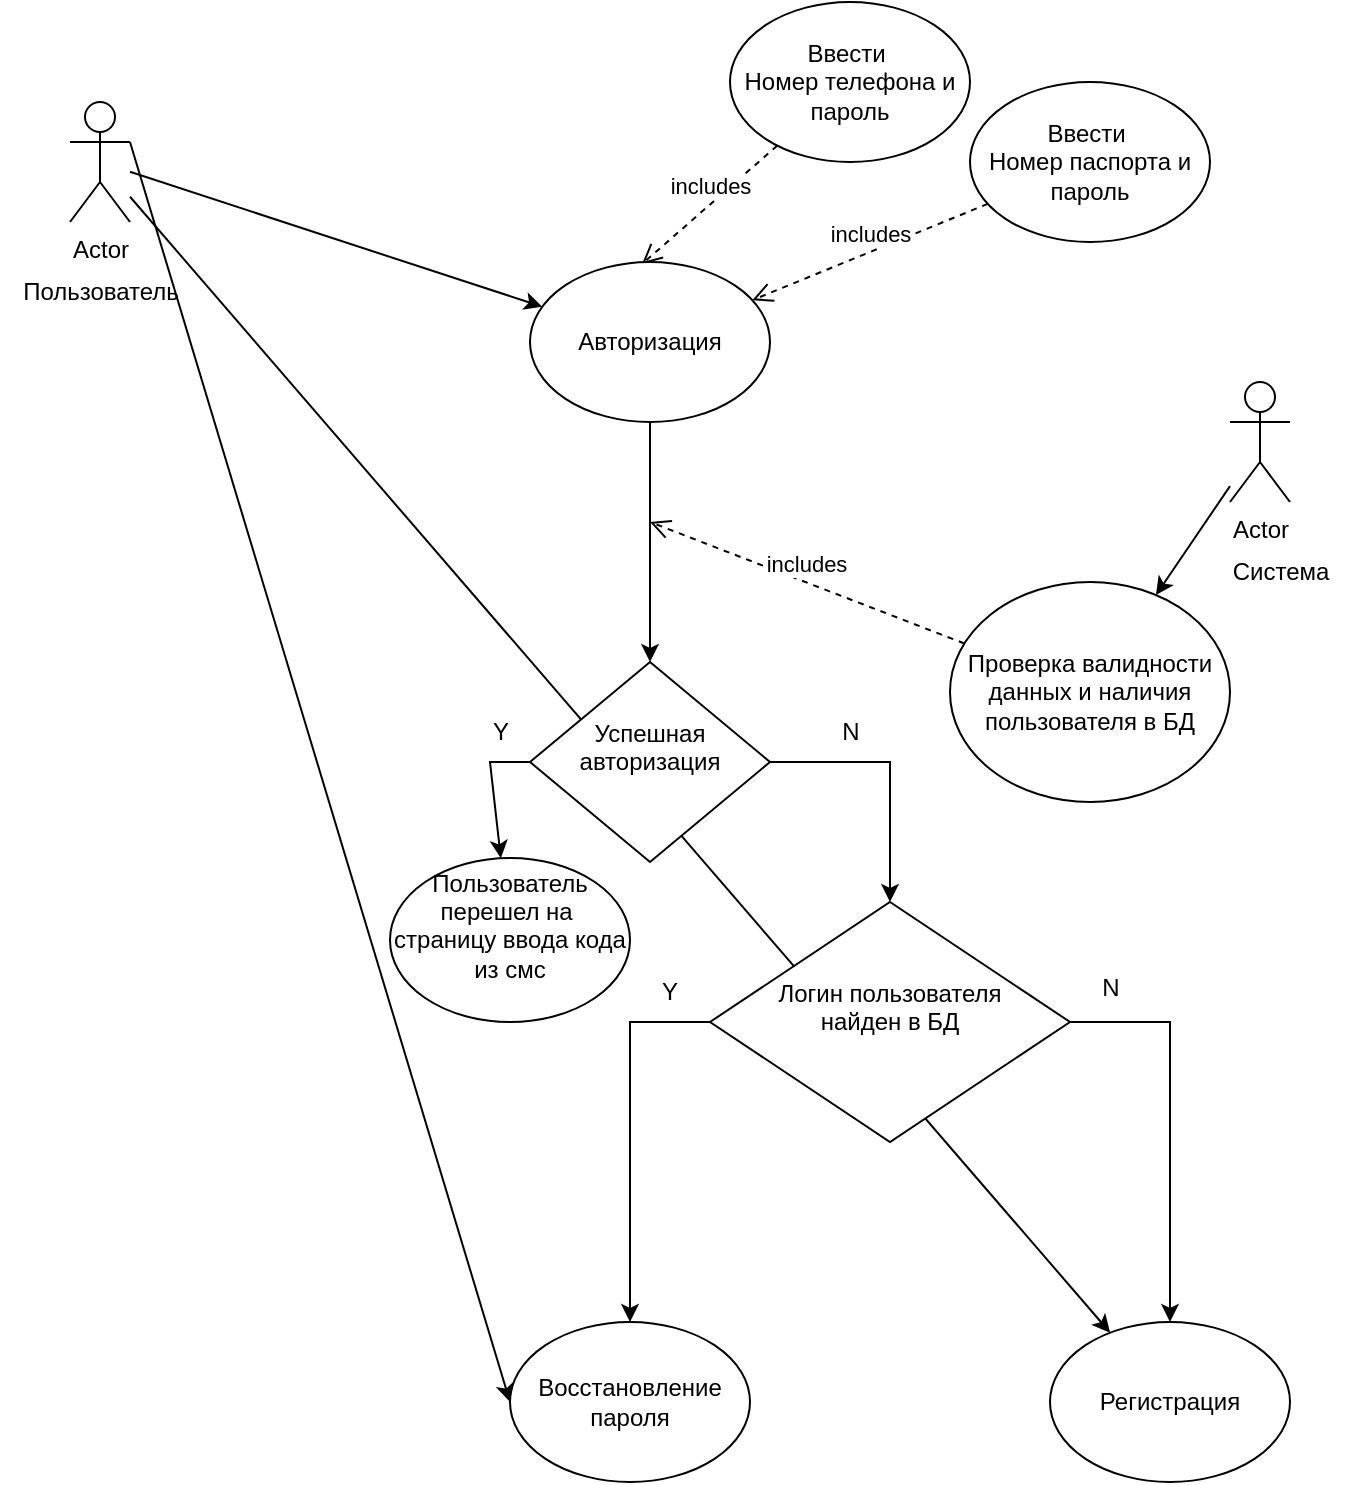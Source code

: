 <mxfile version="24.5.3" type="github">
  <diagram name="Page-1" id="e7e014a7-5840-1c2e-5031-d8a46d1fe8dd">
    <mxGraphModel dx="1022" dy="610" grid="1" gridSize="10" guides="1" tooltips="1" connect="1" arrows="1" fold="1" page="1" pageScale="1" pageWidth="1169" pageHeight="826" background="none" math="0" shadow="0">
      <root>
        <mxCell id="0" />
        <mxCell id="1" parent="0" />
        <mxCell id="z2IqkKi7Da4i0CKnVRTP-41" value="Actor" style="shape=umlActor;verticalLabelPosition=bottom;verticalAlign=top;html=1;outlineConnect=0;" parent="1" vertex="1">
          <mxGeometry x="50" y="150" width="30" height="60" as="geometry" />
        </mxCell>
        <mxCell id="z2IqkKi7Da4i0CKnVRTP-42" value="Actor" style="shape=umlActor;verticalLabelPosition=bottom;verticalAlign=top;html=1;outlineConnect=0;" parent="1" vertex="1">
          <mxGeometry x="630" y="290" width="30" height="60" as="geometry" />
        </mxCell>
        <mxCell id="z2IqkKi7Da4i0CKnVRTP-46" value="Регистрация" style="ellipse;whiteSpace=wrap;html=1;" parent="1" vertex="1">
          <mxGeometry x="540" y="760" width="120" height="80" as="geometry" />
        </mxCell>
        <mxCell id="z2IqkKi7Da4i0CKnVRTP-49" value="Восстановление пароля" style="ellipse;whiteSpace=wrap;html=1;" parent="1" vertex="1">
          <mxGeometry x="270" y="760" width="120" height="80" as="geometry" />
        </mxCell>
        <mxCell id="z2IqkKi7Da4i0CKnVRTP-50" value="Ввести&amp;nbsp;&lt;div&gt;Номер телефона и пароль&lt;/div&gt;" style="ellipse;whiteSpace=wrap;html=1;" parent="1" vertex="1">
          <mxGeometry x="380" y="100" width="120" height="80" as="geometry" />
        </mxCell>
        <mxCell id="z2IqkKi7Da4i0CKnVRTP-51" value="Ввести&amp;nbsp;&lt;div&gt;Номер паспорта и пароль&lt;/div&gt;" style="ellipse;whiteSpace=wrap;html=1;" parent="1" vertex="1">
          <mxGeometry x="500" y="140" width="120" height="80" as="geometry" />
        </mxCell>
        <mxCell id="z2IqkKi7Da4i0CKnVRTP-55" value="" style="endArrow=classic;html=1;rounded=0;" parent="1" source="z2IqkKi7Da4i0CKnVRTP-41" target="z2IqkKi7Da4i0CKnVRTP-46" edge="1">
          <mxGeometry width="50" height="50" relative="1" as="geometry">
            <mxPoint x="90" y="196" as="sourcePoint" />
            <mxPoint x="249" y="258" as="targetPoint" />
          </mxGeometry>
        </mxCell>
        <mxCell id="z2IqkKi7Da4i0CKnVRTP-57" value="" style="endArrow=classic;html=1;rounded=0;exitX=1;exitY=0.333;exitDx=0;exitDy=0;exitPerimeter=0;entryX=0;entryY=0.5;entryDx=0;entryDy=0;" parent="1" source="z2IqkKi7Da4i0CKnVRTP-41" target="z2IqkKi7Da4i0CKnVRTP-49" edge="1">
          <mxGeometry width="50" height="50" relative="1" as="geometry">
            <mxPoint x="120" y="175" as="sourcePoint" />
            <mxPoint x="170" y="125" as="targetPoint" />
          </mxGeometry>
        </mxCell>
        <mxCell id="z2IqkKi7Da4i0CKnVRTP-69" value="includes" style="html=1;verticalAlign=bottom;endArrow=open;dashed=1;endSize=8;curved=0;rounded=0;entryX=0.8;entryY=0.138;entryDx=0;entryDy=0;entryPerimeter=0;" parent="1" source="z2IqkKi7Da4i0CKnVRTP-50" edge="1">
          <mxGeometry relative="1" as="geometry">
            <mxPoint x="430" y="240" as="sourcePoint" />
            <mxPoint x="336" y="231.04" as="targetPoint" />
          </mxGeometry>
        </mxCell>
        <mxCell id="z2IqkKi7Da4i0CKnVRTP-70" value="includes" style="html=1;verticalAlign=bottom;endArrow=open;dashed=1;endSize=8;curved=0;rounded=0;" parent="1" source="z2IqkKi7Da4i0CKnVRTP-51" target="z2IqkKi7Da4i0CKnVRTP-78" edge="1">
          <mxGeometry relative="1" as="geometry">
            <mxPoint x="572.089" y="150.002" as="sourcePoint" />
            <mxPoint x="420.0" y="347.9" as="targetPoint" />
          </mxGeometry>
        </mxCell>
        <mxCell id="z2IqkKi7Da4i0CKnVRTP-71" value="Успешная авторизация&lt;div&gt;&lt;br&gt;&lt;/div&gt;" style="rhombus;whiteSpace=wrap;html=1;" parent="1" vertex="1">
          <mxGeometry x="280" y="430" width="120" height="100" as="geometry" />
        </mxCell>
        <mxCell id="z2IqkKi7Da4i0CKnVRTP-76" value="Y" style="text;html=1;align=center;verticalAlign=middle;resizable=0;points=[];autosize=1;strokeColor=none;fillColor=none;" parent="1" vertex="1">
          <mxGeometry x="250" y="450" width="30" height="30" as="geometry" />
        </mxCell>
        <mxCell id="z2IqkKi7Da4i0CKnVRTP-78" value="Авторизация" style="ellipse;whiteSpace=wrap;html=1;" parent="1" vertex="1">
          <mxGeometry x="280" y="230" width="120" height="80" as="geometry" />
        </mxCell>
        <mxCell id="z2IqkKi7Da4i0CKnVRTP-73" value="N" style="text;html=1;align=center;verticalAlign=middle;resizable=0;points=[];autosize=1;strokeColor=none;fillColor=none;" parent="1" vertex="1">
          <mxGeometry x="425" y="450" width="30" height="30" as="geometry" />
        </mxCell>
        <mxCell id="z2IqkKi7Da4i0CKnVRTP-81" value="Проверка валидности данных и наличия пользователя в БД" style="ellipse;whiteSpace=wrap;html=1;" parent="1" vertex="1">
          <mxGeometry x="490" y="390" width="140" height="110" as="geometry" />
        </mxCell>
        <mxCell id="z2IqkKi7Da4i0CKnVRTP-82" value="" style="endArrow=classic;html=1;rounded=0;" parent="1" source="z2IqkKi7Da4i0CKnVRTP-42" target="z2IqkKi7Da4i0CKnVRTP-81" edge="1">
          <mxGeometry width="50" height="50" relative="1" as="geometry">
            <mxPoint x="480" y="330" as="sourcePoint" />
            <mxPoint x="530" y="280" as="targetPoint" />
          </mxGeometry>
        </mxCell>
        <mxCell id="z2IqkKi7Da4i0CKnVRTP-86" value="includes" style="html=1;verticalAlign=bottom;endArrow=open;dashed=1;endSize=8;curved=0;rounded=0;" parent="1" source="z2IqkKi7Da4i0CKnVRTP-81" edge="1">
          <mxGeometry relative="1" as="geometry">
            <mxPoint x="519" y="211" as="sourcePoint" />
            <mxPoint x="340" y="360" as="targetPoint" />
          </mxGeometry>
        </mxCell>
        <mxCell id="z2IqkKi7Da4i0CKnVRTP-87" value="" style="endArrow=classic;html=1;rounded=0;" parent="1" source="z2IqkKi7Da4i0CKnVRTP-78" target="z2IqkKi7Da4i0CKnVRTP-71" edge="1">
          <mxGeometry width="50" height="50" relative="1" as="geometry">
            <mxPoint x="350" y="470" as="sourcePoint" />
            <mxPoint x="400" y="420" as="targetPoint" />
          </mxGeometry>
        </mxCell>
        <mxCell id="z2IqkKi7Da4i0CKnVRTP-92" value="" style="endArrow=classic;html=1;rounded=0;" parent="1" edge="1">
          <mxGeometry width="50" height="50" relative="1" as="geometry">
            <mxPoint x="400" y="480" as="sourcePoint" />
            <mxPoint x="460" y="550" as="targetPoint" />
            <Array as="points">
              <mxPoint x="460" y="480" />
            </Array>
          </mxGeometry>
        </mxCell>
        <mxCell id="z2IqkKi7Da4i0CKnVRTP-94" value="" style="endArrow=classic;html=1;rounded=0;exitX=0;exitY=0.5;exitDx=0;exitDy=0;" parent="1" source="z2IqkKi7Da4i0CKnVRTP-71" target="z2IqkKi7Da4i0CKnVRTP-95" edge="1">
          <mxGeometry width="50" height="50" relative="1" as="geometry">
            <mxPoint x="350" y="470" as="sourcePoint" />
            <mxPoint x="200" y="560" as="targetPoint" />
            <Array as="points">
              <mxPoint x="260" y="480" />
            </Array>
          </mxGeometry>
        </mxCell>
        <mxCell id="z2IqkKi7Da4i0CKnVRTP-95" value="Пользователь перешел на&amp;nbsp; страницу ввода кода из смс&lt;div&gt;&lt;br&gt;&lt;/div&gt;" style="ellipse;whiteSpace=wrap;html=1;" parent="1" vertex="1">
          <mxGeometry x="210" y="528" width="120" height="82" as="geometry" />
        </mxCell>
        <mxCell id="z2IqkKi7Da4i0CKnVRTP-96" value="Логин пользователя &lt;br&gt;найден в БД&lt;div&gt;&lt;br&gt;&lt;/div&gt;" style="rhombus;whiteSpace=wrap;html=1;" parent="1" vertex="1">
          <mxGeometry x="370" y="550" width="180" height="120" as="geometry" />
        </mxCell>
        <mxCell id="z2IqkKi7Da4i0CKnVRTP-97" value="" style="endArrow=classic;html=1;rounded=0;exitX=0;exitY=0.5;exitDx=0;exitDy=0;entryX=0.5;entryY=0;entryDx=0;entryDy=0;" parent="1" source="z2IqkKi7Da4i0CKnVRTP-96" target="z2IqkKi7Da4i0CKnVRTP-49" edge="1">
          <mxGeometry width="50" height="50" relative="1" as="geometry">
            <mxPoint x="350" y="710" as="sourcePoint" />
            <mxPoint x="400" y="660" as="targetPoint" />
            <Array as="points">
              <mxPoint x="330" y="610" />
            </Array>
          </mxGeometry>
        </mxCell>
        <mxCell id="z2IqkKi7Da4i0CKnVRTP-98" value="Y" style="text;html=1;align=center;verticalAlign=middle;whiteSpace=wrap;rounded=0;" parent="1" vertex="1">
          <mxGeometry x="320" y="580" width="60" height="30" as="geometry" />
        </mxCell>
        <mxCell id="z2IqkKi7Da4i0CKnVRTP-99" value="" style="endArrow=classic;html=1;rounded=0;exitX=1;exitY=0.5;exitDx=0;exitDy=0;" parent="1" source="z2IqkKi7Da4i0CKnVRTP-96" target="z2IqkKi7Da4i0CKnVRTP-46" edge="1">
          <mxGeometry width="50" height="50" relative="1" as="geometry">
            <mxPoint x="350" y="710" as="sourcePoint" />
            <mxPoint x="400" y="660" as="targetPoint" />
            <Array as="points">
              <mxPoint x="600" y="610" />
            </Array>
          </mxGeometry>
        </mxCell>
        <mxCell id="z2IqkKi7Da4i0CKnVRTP-101" value="N" style="text;html=1;align=center;verticalAlign=middle;resizable=0;points=[];autosize=1;strokeColor=none;fillColor=none;" parent="1" vertex="1">
          <mxGeometry x="555" y="578" width="30" height="30" as="geometry" />
        </mxCell>
        <mxCell id="_Srg37aR7l4AM1A_LdK4-3" value="Пользователь" style="text;html=1;align=center;verticalAlign=middle;resizable=0;points=[];autosize=1;strokeColor=none;fillColor=none;" vertex="1" parent="1">
          <mxGeometry x="15" y="230" width="100" height="30" as="geometry" />
        </mxCell>
        <mxCell id="fPM3ogaBoUXDCoUwNqwR-1" value="" style="endArrow=classic;html=1;rounded=0;" edge="1" parent="1" source="z2IqkKi7Da4i0CKnVRTP-41" target="z2IqkKi7Da4i0CKnVRTP-78">
          <mxGeometry width="50" height="50" relative="1" as="geometry">
            <mxPoint x="500" y="380" as="sourcePoint" />
            <mxPoint x="550" y="330" as="targetPoint" />
          </mxGeometry>
        </mxCell>
        <mxCell id="_Srg37aR7l4AM1A_LdK4-4" value="Система" style="text;html=1;align=center;verticalAlign=middle;resizable=0;points=[];autosize=1;strokeColor=none;fillColor=none;" vertex="1" parent="1">
          <mxGeometry x="620" y="370" width="70" height="30" as="geometry" />
        </mxCell>
      </root>
    </mxGraphModel>
  </diagram>
</mxfile>
